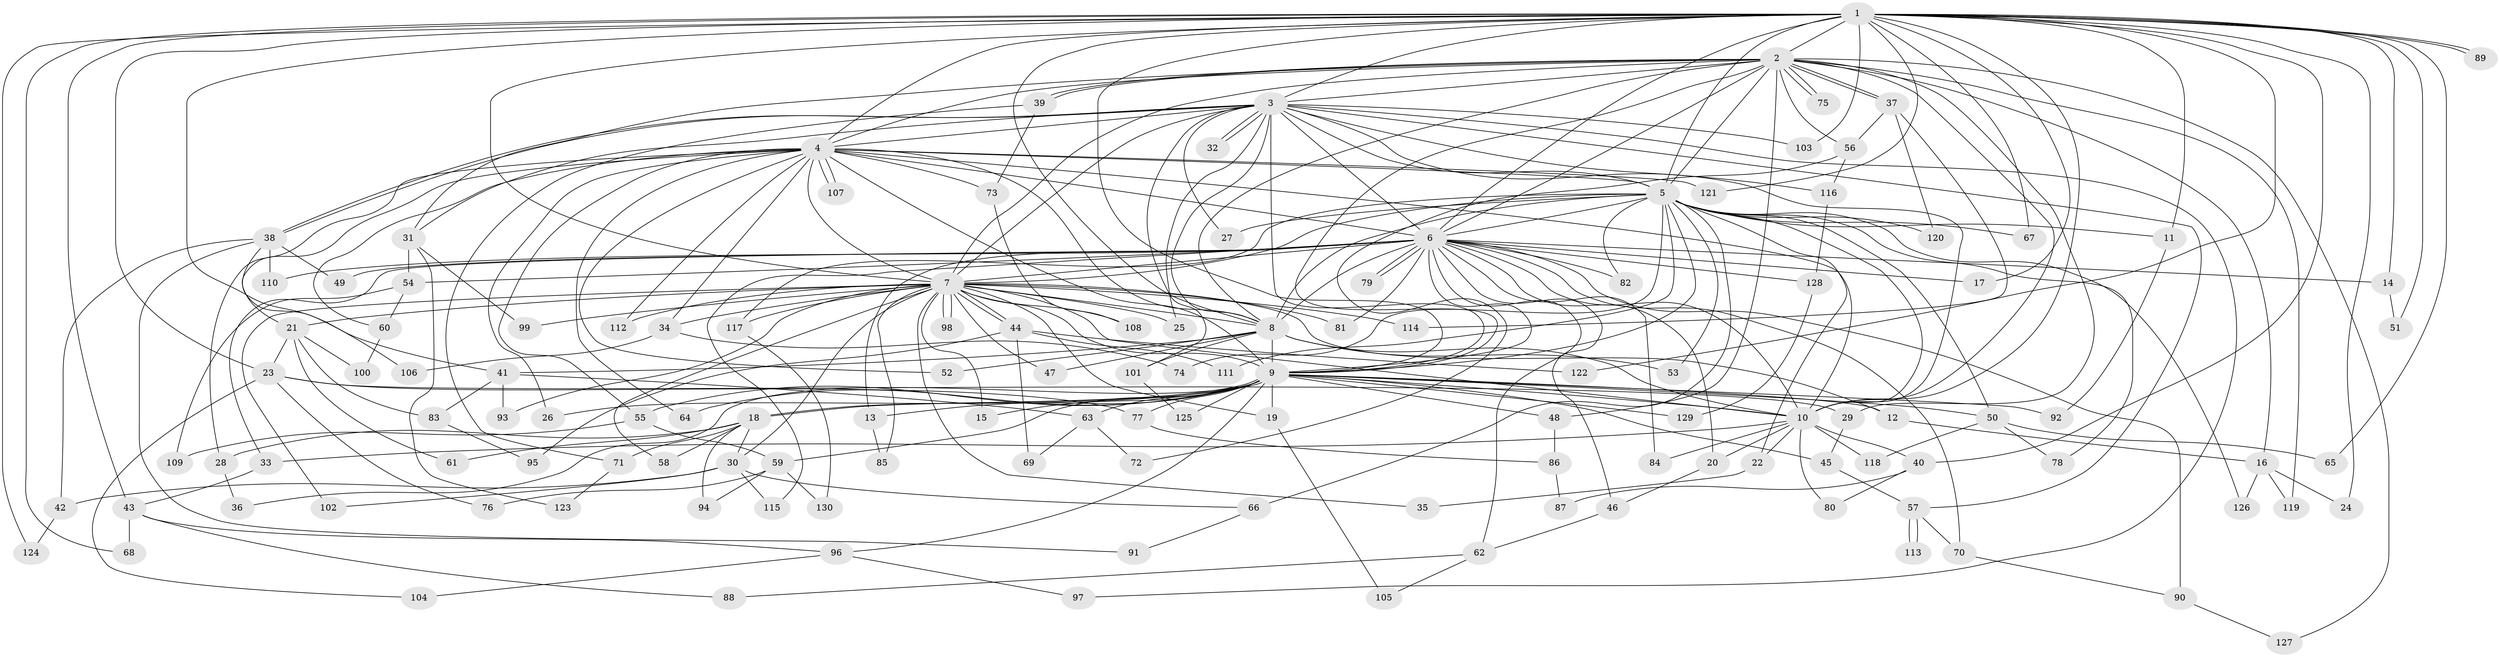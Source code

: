 // Generated by graph-tools (version 1.1) at 2025/10/02/27/25 16:10:57]
// undirected, 130 vertices, 285 edges
graph export_dot {
graph [start="1"]
  node [color=gray90,style=filled];
  1;
  2;
  3;
  4;
  5;
  6;
  7;
  8;
  9;
  10;
  11;
  12;
  13;
  14;
  15;
  16;
  17;
  18;
  19;
  20;
  21;
  22;
  23;
  24;
  25;
  26;
  27;
  28;
  29;
  30;
  31;
  32;
  33;
  34;
  35;
  36;
  37;
  38;
  39;
  40;
  41;
  42;
  43;
  44;
  45;
  46;
  47;
  48;
  49;
  50;
  51;
  52;
  53;
  54;
  55;
  56;
  57;
  58;
  59;
  60;
  61;
  62;
  63;
  64;
  65;
  66;
  67;
  68;
  69;
  70;
  71;
  72;
  73;
  74;
  75;
  76;
  77;
  78;
  79;
  80;
  81;
  82;
  83;
  84;
  85;
  86;
  87;
  88;
  89;
  90;
  91;
  92;
  93;
  94;
  95;
  96;
  97;
  98;
  99;
  100;
  101;
  102;
  103;
  104;
  105;
  106;
  107;
  108;
  109;
  110;
  111;
  112;
  113;
  114;
  115;
  116;
  117;
  118;
  119;
  120;
  121;
  122;
  123;
  124;
  125;
  126;
  127;
  128;
  129;
  130;
  1 -- 2;
  1 -- 3;
  1 -- 4;
  1 -- 5;
  1 -- 6;
  1 -- 7;
  1 -- 8;
  1 -- 9;
  1 -- 10;
  1 -- 11;
  1 -- 14;
  1 -- 17;
  1 -- 23;
  1 -- 24;
  1 -- 40;
  1 -- 41;
  1 -- 43;
  1 -- 51;
  1 -- 65;
  1 -- 67;
  1 -- 68;
  1 -- 89;
  1 -- 89;
  1 -- 103;
  1 -- 121;
  1 -- 122;
  1 -- 124;
  2 -- 3;
  2 -- 4;
  2 -- 5;
  2 -- 6;
  2 -- 7;
  2 -- 8;
  2 -- 9;
  2 -- 10;
  2 -- 16;
  2 -- 29;
  2 -- 31;
  2 -- 37;
  2 -- 37;
  2 -- 39;
  2 -- 39;
  2 -- 48;
  2 -- 56;
  2 -- 75;
  2 -- 75;
  2 -- 119;
  2 -- 127;
  3 -- 4;
  3 -- 5;
  3 -- 6;
  3 -- 7;
  3 -- 8;
  3 -- 9;
  3 -- 10;
  3 -- 25;
  3 -- 27;
  3 -- 31;
  3 -- 32;
  3 -- 32;
  3 -- 38;
  3 -- 38;
  3 -- 57;
  3 -- 97;
  3 -- 101;
  3 -- 103;
  3 -- 116;
  4 -- 5;
  4 -- 6;
  4 -- 7;
  4 -- 8;
  4 -- 9;
  4 -- 10;
  4 -- 21;
  4 -- 26;
  4 -- 28;
  4 -- 34;
  4 -- 52;
  4 -- 55;
  4 -- 60;
  4 -- 64;
  4 -- 73;
  4 -- 107;
  4 -- 107;
  4 -- 112;
  4 -- 121;
  5 -- 6;
  5 -- 7;
  5 -- 8;
  5 -- 9;
  5 -- 10;
  5 -- 11;
  5 -- 22;
  5 -- 27;
  5 -- 50;
  5 -- 53;
  5 -- 66;
  5 -- 67;
  5 -- 74;
  5 -- 78;
  5 -- 82;
  5 -- 111;
  5 -- 117;
  5 -- 120;
  5 -- 126;
  6 -- 7;
  6 -- 8;
  6 -- 9;
  6 -- 10;
  6 -- 13;
  6 -- 14;
  6 -- 17;
  6 -- 20;
  6 -- 33;
  6 -- 46;
  6 -- 49;
  6 -- 54;
  6 -- 62;
  6 -- 70;
  6 -- 79;
  6 -- 79;
  6 -- 81;
  6 -- 82;
  6 -- 84;
  6 -- 90;
  6 -- 110;
  6 -- 115;
  6 -- 128;
  7 -- 8;
  7 -- 9;
  7 -- 10;
  7 -- 12;
  7 -- 15;
  7 -- 19;
  7 -- 21;
  7 -- 25;
  7 -- 30;
  7 -- 34;
  7 -- 35;
  7 -- 44;
  7 -- 44;
  7 -- 47;
  7 -- 58;
  7 -- 81;
  7 -- 85;
  7 -- 93;
  7 -- 98;
  7 -- 98;
  7 -- 99;
  7 -- 102;
  7 -- 108;
  7 -- 112;
  7 -- 114;
  7 -- 117;
  8 -- 9;
  8 -- 10;
  8 -- 41;
  8 -- 47;
  8 -- 52;
  8 -- 53;
  8 -- 101;
  9 -- 10;
  9 -- 12;
  9 -- 13;
  9 -- 15;
  9 -- 18;
  9 -- 18;
  9 -- 19;
  9 -- 26;
  9 -- 36;
  9 -- 45;
  9 -- 48;
  9 -- 50;
  9 -- 55;
  9 -- 59;
  9 -- 63;
  9 -- 64;
  9 -- 77;
  9 -- 92;
  9 -- 96;
  9 -- 125;
  9 -- 129;
  10 -- 20;
  10 -- 22;
  10 -- 33;
  10 -- 40;
  10 -- 80;
  10 -- 84;
  10 -- 118;
  11 -- 92;
  12 -- 16;
  13 -- 85;
  14 -- 51;
  16 -- 24;
  16 -- 119;
  16 -- 126;
  18 -- 28;
  18 -- 30;
  18 -- 58;
  18 -- 61;
  18 -- 71;
  18 -- 94;
  19 -- 105;
  20 -- 46;
  21 -- 23;
  21 -- 61;
  21 -- 83;
  21 -- 100;
  22 -- 35;
  23 -- 29;
  23 -- 76;
  23 -- 77;
  23 -- 104;
  28 -- 36;
  29 -- 45;
  30 -- 42;
  30 -- 66;
  30 -- 102;
  30 -- 115;
  31 -- 54;
  31 -- 99;
  31 -- 123;
  33 -- 43;
  34 -- 74;
  34 -- 106;
  37 -- 56;
  37 -- 114;
  37 -- 120;
  38 -- 42;
  38 -- 49;
  38 -- 91;
  38 -- 106;
  38 -- 110;
  39 -- 71;
  39 -- 73;
  40 -- 80;
  40 -- 87;
  41 -- 63;
  41 -- 83;
  41 -- 93;
  42 -- 124;
  43 -- 68;
  43 -- 88;
  43 -- 96;
  44 -- 69;
  44 -- 95;
  44 -- 111;
  44 -- 122;
  45 -- 57;
  46 -- 62;
  48 -- 86;
  50 -- 65;
  50 -- 78;
  50 -- 118;
  54 -- 60;
  54 -- 109;
  55 -- 59;
  55 -- 109;
  56 -- 72;
  56 -- 116;
  57 -- 70;
  57 -- 113;
  57 -- 113;
  59 -- 76;
  59 -- 94;
  59 -- 130;
  60 -- 100;
  62 -- 88;
  62 -- 105;
  63 -- 69;
  63 -- 72;
  66 -- 91;
  70 -- 90;
  71 -- 123;
  73 -- 108;
  77 -- 86;
  83 -- 95;
  86 -- 87;
  90 -- 127;
  96 -- 97;
  96 -- 104;
  101 -- 125;
  116 -- 128;
  117 -- 130;
  128 -- 129;
}
